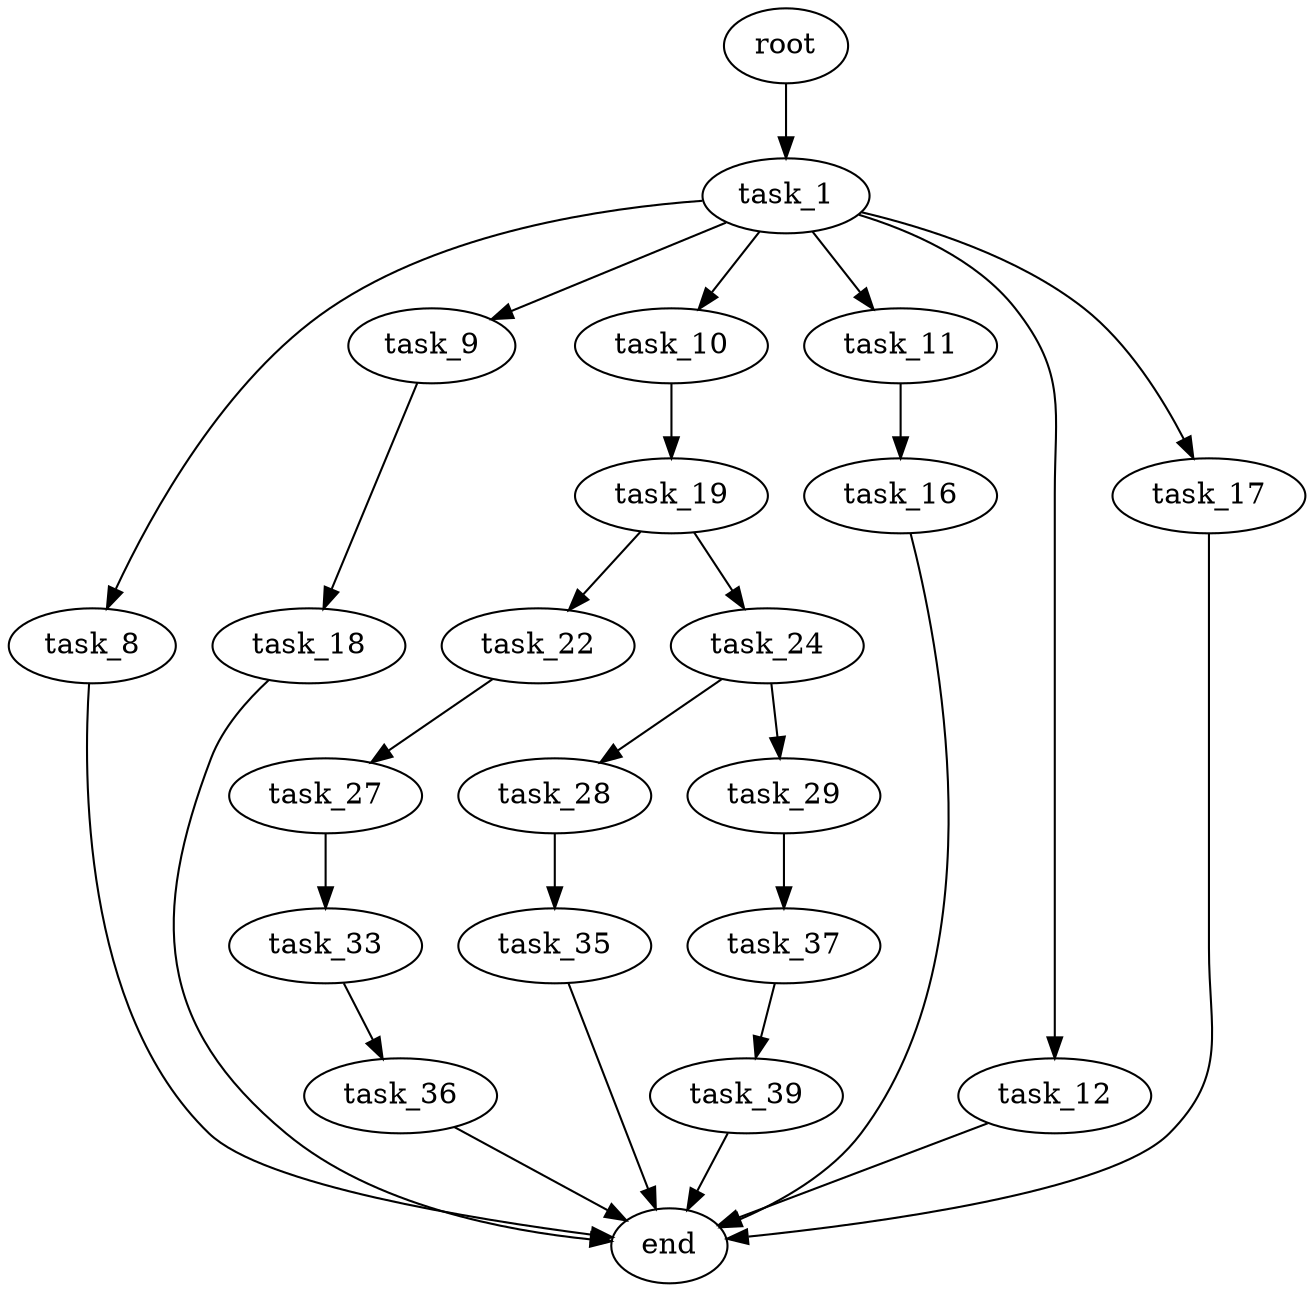 digraph G {
  root [size="0.000000"];
  task_1 [size="4473779360.000000"];
  task_8 [size="73757273460.000000"];
  task_9 [size="29552333286.000000"];
  task_10 [size="93592632005.000000"];
  task_11 [size="1968173998.000000"];
  task_12 [size="301630273946.000000"];
  task_17 [size="406090409920.000000"];
  end [size="0.000000"];
  task_18 [size="549755813888.000000"];
  task_19 [size="549755813888.000000"];
  task_16 [size="68719476736.000000"];
  task_22 [size="22935699751.000000"];
  task_24 [size="1398229271592.000000"];
  task_27 [size="292984003120.000000"];
  task_28 [size="7232482268.000000"];
  task_29 [size="408836766278.000000"];
  task_33 [size="28991029248.000000"];
  task_35 [size="27245051922.000000"];
  task_37 [size="368293445632.000000"];
  task_36 [size="549755813888.000000"];
  task_39 [size="28991029248.000000"];

  root -> task_1 [size="1.000000"];
  task_1 -> task_8 [size="134217728.000000"];
  task_1 -> task_9 [size="134217728.000000"];
  task_1 -> task_10 [size="134217728.000000"];
  task_1 -> task_11 [size="134217728.000000"];
  task_1 -> task_12 [size="134217728.000000"];
  task_1 -> task_17 [size="134217728.000000"];
  task_8 -> end [size="1.000000"];
  task_9 -> task_18 [size="679477248.000000"];
  task_10 -> task_19 [size="75497472.000000"];
  task_11 -> task_16 [size="33554432.000000"];
  task_12 -> end [size="1.000000"];
  task_17 -> end [size="1.000000"];
  task_18 -> end [size="1.000000"];
  task_19 -> task_22 [size="536870912.000000"];
  task_19 -> task_24 [size="536870912.000000"];
  task_16 -> end [size="1.000000"];
  task_22 -> task_27 [size="75497472.000000"];
  task_24 -> task_28 [size="838860800.000000"];
  task_24 -> task_29 [size="838860800.000000"];
  task_27 -> task_33 [size="679477248.000000"];
  task_28 -> task_35 [size="209715200.000000"];
  task_29 -> task_37 [size="411041792.000000"];
  task_33 -> task_36 [size="75497472.000000"];
  task_35 -> end [size="1.000000"];
  task_37 -> task_39 [size="411041792.000000"];
  task_36 -> end [size="1.000000"];
  task_39 -> end [size="1.000000"];
}
